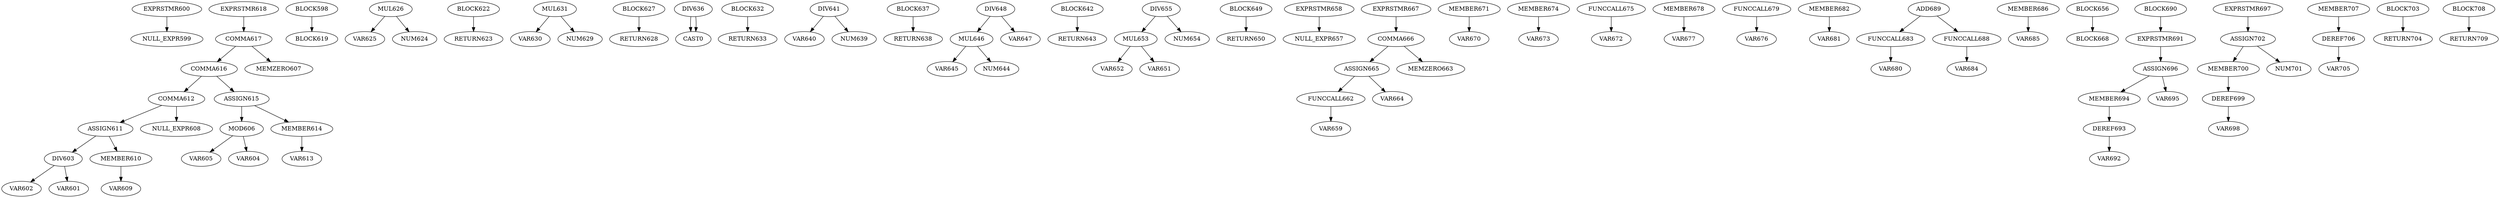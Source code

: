 digraph A { 
EXPRSTMR600 -> NULL_EXPR599
DIV603 -> VAR602
DIV603 -> VAR601
MOD606 -> VAR605
MOD606 -> VAR604
MEMBER610 -> VAR609
ASSIGN611 -> DIV603
ASSIGN611 -> MEMBER610
COMMA612 -> ASSIGN611
COMMA612 -> NULL_EXPR608
MEMBER614 -> VAR613
ASSIGN615 -> MOD606
ASSIGN615 -> MEMBER614
COMMA616 -> ASSIGN615
COMMA616 -> COMMA612
COMMA617 -> COMMA616
COMMA617 -> MEMZERO607
EXPRSTMR618 -> COMMA617
BLOCK598 -> BLOCK619
MUL626 -> VAR625
MUL626 -> NUM624
BLOCK622 -> RETURN623
MUL631 -> VAR630
MUL631 -> NUM629
BLOCK627 -> RETURN628
DIV636 -> CAST0
DIV636 -> CAST0
BLOCK632 -> RETURN633
DIV641 -> VAR640
DIV641 -> NUM639
BLOCK637 -> RETURN638
MUL646 -> VAR645
MUL646 -> NUM644
DIV648 -> VAR647
DIV648 -> MUL646
BLOCK642 -> RETURN643
MUL653 -> VAR652
MUL653 -> VAR651
DIV655 -> NUM654
DIV655 -> MUL653
BLOCK649 -> RETURN650
EXPRSTMR658 -> NULL_EXPR657
FUNCCALL662 -> VAR659
ASSIGN665 -> FUNCCALL662
ASSIGN665 -> VAR664
COMMA666 -> ASSIGN665
COMMA666 -> MEMZERO663
EXPRSTMR667 -> COMMA666
MEMBER671 -> VAR670
MEMBER674 -> VAR673
FUNCCALL675 -> VAR672
MEMBER678 -> VAR677
FUNCCALL679 -> VAR676
MEMBER682 -> VAR681
FUNCCALL683 -> VAR680
MEMBER686 -> VAR685
FUNCCALL688 -> VAR684
ADD689 -> FUNCCALL688
ADD689 -> FUNCCALL683
BLOCK656 -> BLOCK668
DEREF693 -> VAR692
MEMBER694 -> DEREF693
ASSIGN696 -> VAR695
ASSIGN696 -> MEMBER694
EXPRSTMR691 -> ASSIGN696
DEREF699 -> VAR698
MEMBER700 -> DEREF699
ASSIGN702 -> NUM701
ASSIGN702 -> MEMBER700
EXPRSTMR697 -> ASSIGN702
BLOCK690 -> EXPRSTMR691
DEREF706 -> VAR705
MEMBER707 -> DEREF706
BLOCK703 -> RETURN704
BLOCK708 -> RETURN709
}
